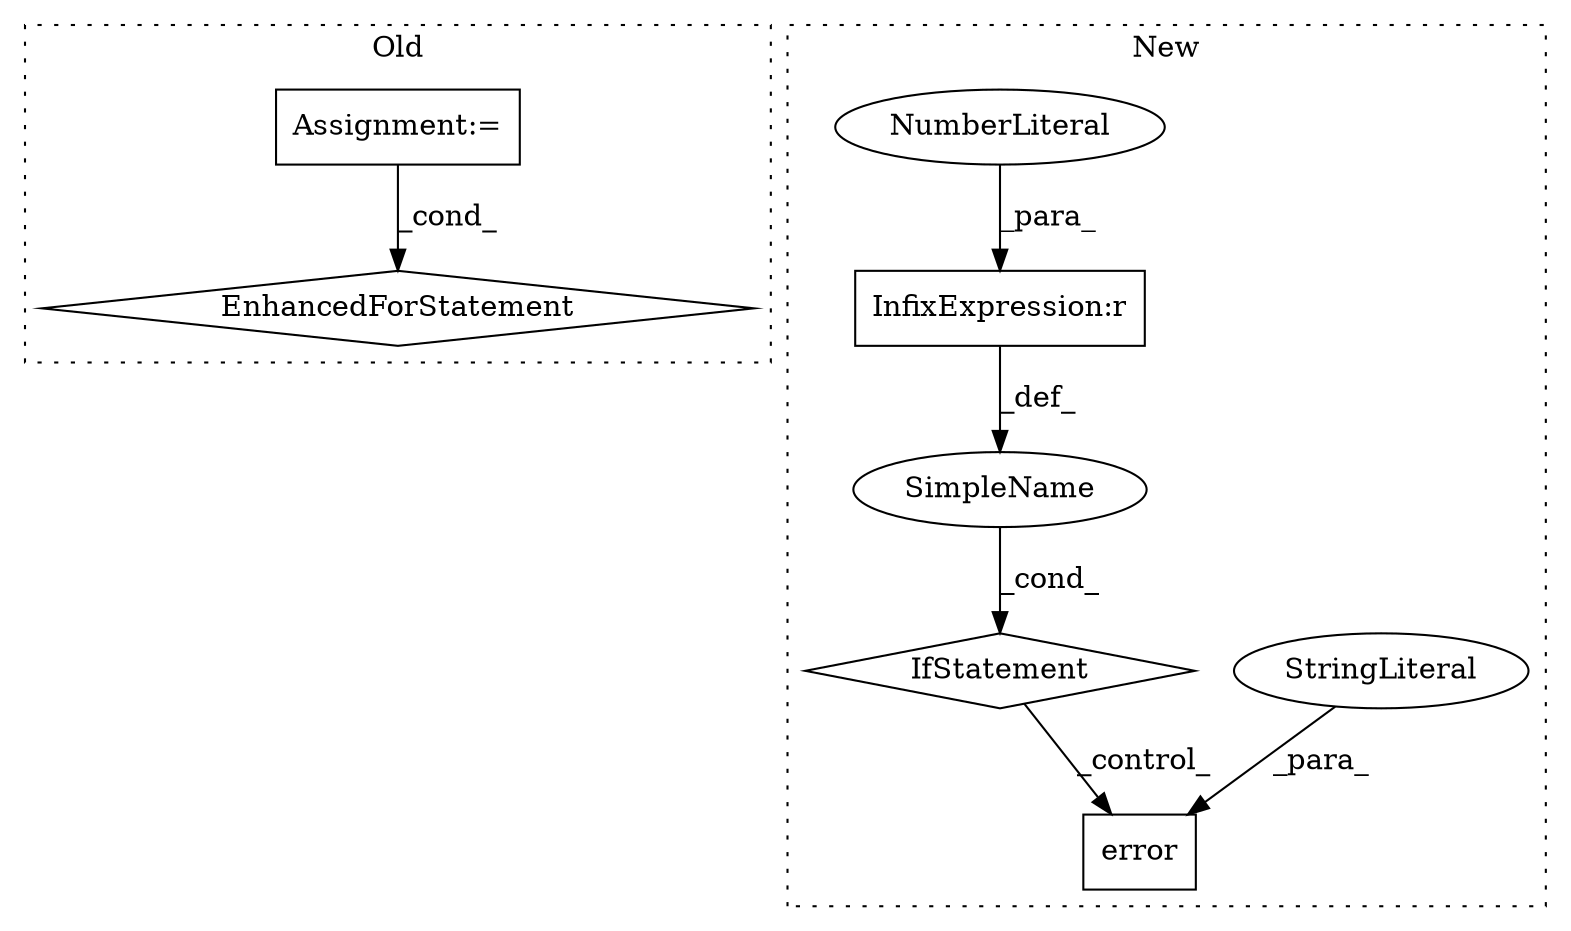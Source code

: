 digraph G {
subgraph cluster0 {
1 [label="EnhancedForStatement" a="70" s="9275,9351" l="53,2" shape="diamond"];
4 [label="Assignment:=" a="7" s="8927,9003" l="53,2" shape="box"];
label = "Old";
style="dotted";
}
subgraph cluster1 {
2 [label="error" a="32" s="9174,9240" l="6,1" shape="box"];
3 [label="StringLiteral" a="45" s="9180" l="29" shape="ellipse"];
5 [label="IfStatement" a="25" s="9128,9157" l="4,2" shape="diamond"];
6 [label="SimpleName" a="42" s="" l="" shape="ellipse"];
7 [label="InfixExpression:r" a="27" s="9152" l="4" shape="box"];
8 [label="NumberLiteral" a="34" s="9156" l="1" shape="ellipse"];
label = "New";
style="dotted";
}
3 -> 2 [label="_para_"];
4 -> 1 [label="_cond_"];
5 -> 2 [label="_control_"];
6 -> 5 [label="_cond_"];
7 -> 6 [label="_def_"];
8 -> 7 [label="_para_"];
}